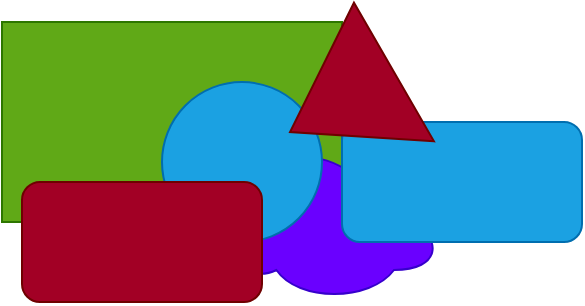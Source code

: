 <mxfile version="12.4.2" type="device" pages="1"><diagram id="EHJeBToGcplxZtx9HHbX" name="Page-1"><mxGraphModel dx="1086" dy="807" grid="1" gridSize="10" guides="1" tooltips="1" connect="1" arrows="1" fold="1" page="1" pageScale="1" pageWidth="827" pageHeight="1169" math="0" shadow="0"><root><mxCell id="0"/><mxCell id="1" parent="0"/><mxCell id="iumnLtNpsTJ0GNynQ8FD-6" value="" style="rounded=0;whiteSpace=wrap;html=1;fillColor=#60a917;strokeColor=#2D7600;fontColor=#ffffff;" vertex="1" parent="1"><mxGeometry x="140" y="160" width="170" height="100" as="geometry"/></mxCell><mxCell id="iumnLtNpsTJ0GNynQ8FD-7" value="" style="ellipse;shape=cloud;whiteSpace=wrap;html=1;fillColor=#6a00ff;strokeColor=#3700CC;fontColor=#ffffff;" vertex="1" parent="1"><mxGeometry x="240" y="220" width="120" height="80" as="geometry"/></mxCell><mxCell id="iumnLtNpsTJ0GNynQ8FD-8" value="" style="ellipse;whiteSpace=wrap;html=1;aspect=fixed;fillColor=#1ba1e2;strokeColor=#006EAF;fontColor=#ffffff;" vertex="1" parent="1"><mxGeometry x="220" y="190" width="80" height="80" as="geometry"/></mxCell><mxCell id="iumnLtNpsTJ0GNynQ8FD-9" value="" style="rounded=1;whiteSpace=wrap;html=1;fillColor=#a20025;strokeColor=#6F0000;fontColor=#ffffff;" vertex="1" parent="1"><mxGeometry x="150" y="240" width="120" height="60" as="geometry"/></mxCell><mxCell id="iumnLtNpsTJ0GNynQ8FD-10" value="" style="rounded=1;whiteSpace=wrap;html=1;fillColor=#1ba1e2;strokeColor=#006EAF;fontColor=#ffffff;" vertex="1" parent="1"><mxGeometry x="310" y="210" width="120" height="60" as="geometry"/></mxCell><mxCell id="iumnLtNpsTJ0GNynQ8FD-11" value="" style="triangle;whiteSpace=wrap;html=1;fillColor=#a20025;strokeColor=#6F0000;fontColor=#ffffff;rotation=-210;" vertex="1" parent="1"><mxGeometry x="280" y="160" width="60" height="80" as="geometry"/></mxCell></root></mxGraphModel></diagram></mxfile>